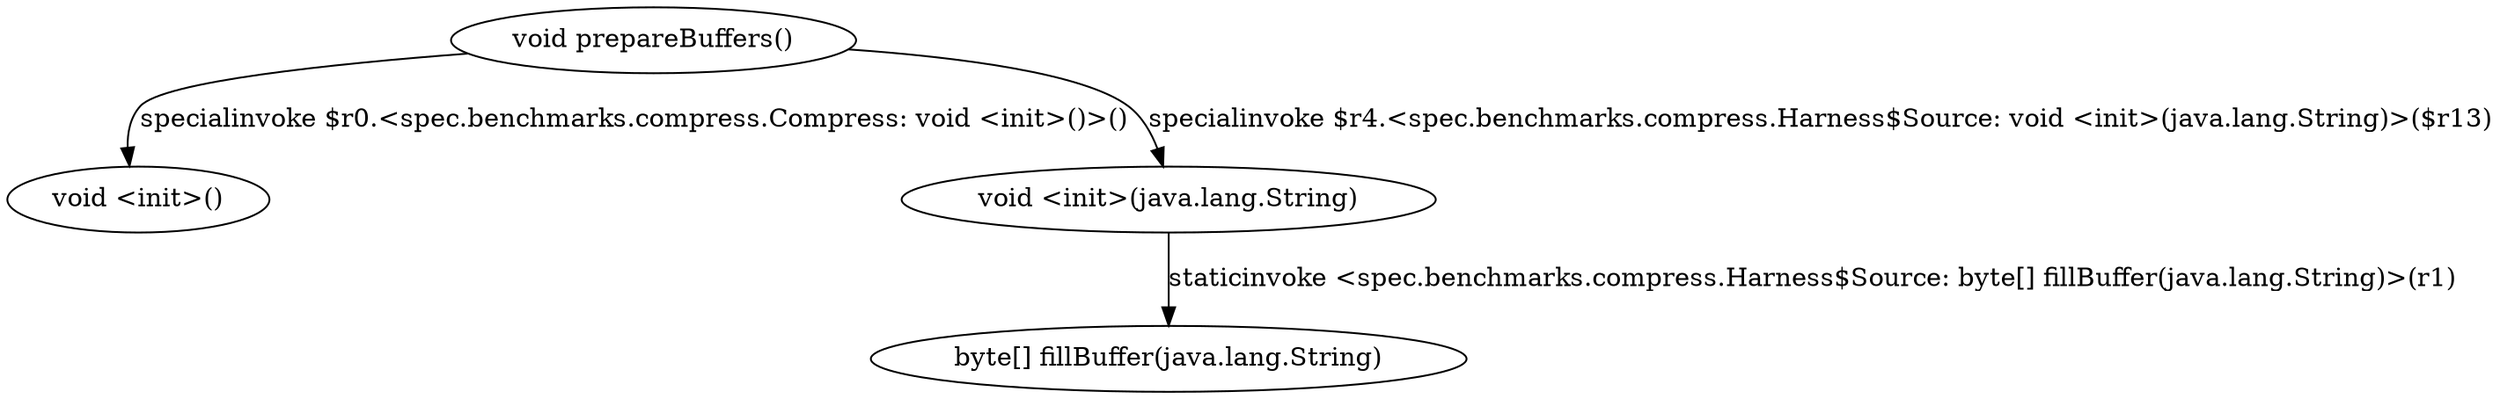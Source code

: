 digraph g {
0[label="void prepareBuffers()"]
3[label="byte[] fillBuffer(java.lang.String)"]
1[label="void <init>()"]
2[label="void <init>(java.lang.String)"]
0->1[label="specialinvoke $r0.<spec.benchmarks.compress.Compress: void <init>()>()"]
0->2[label="specialinvoke $r4.<spec.benchmarks.compress.Harness$Source: void <init>(java.lang.String)>($r13)"]
2->3[label="staticinvoke <spec.benchmarks.compress.Harness$Source: byte[] fillBuffer(java.lang.String)>(r1)"]
}